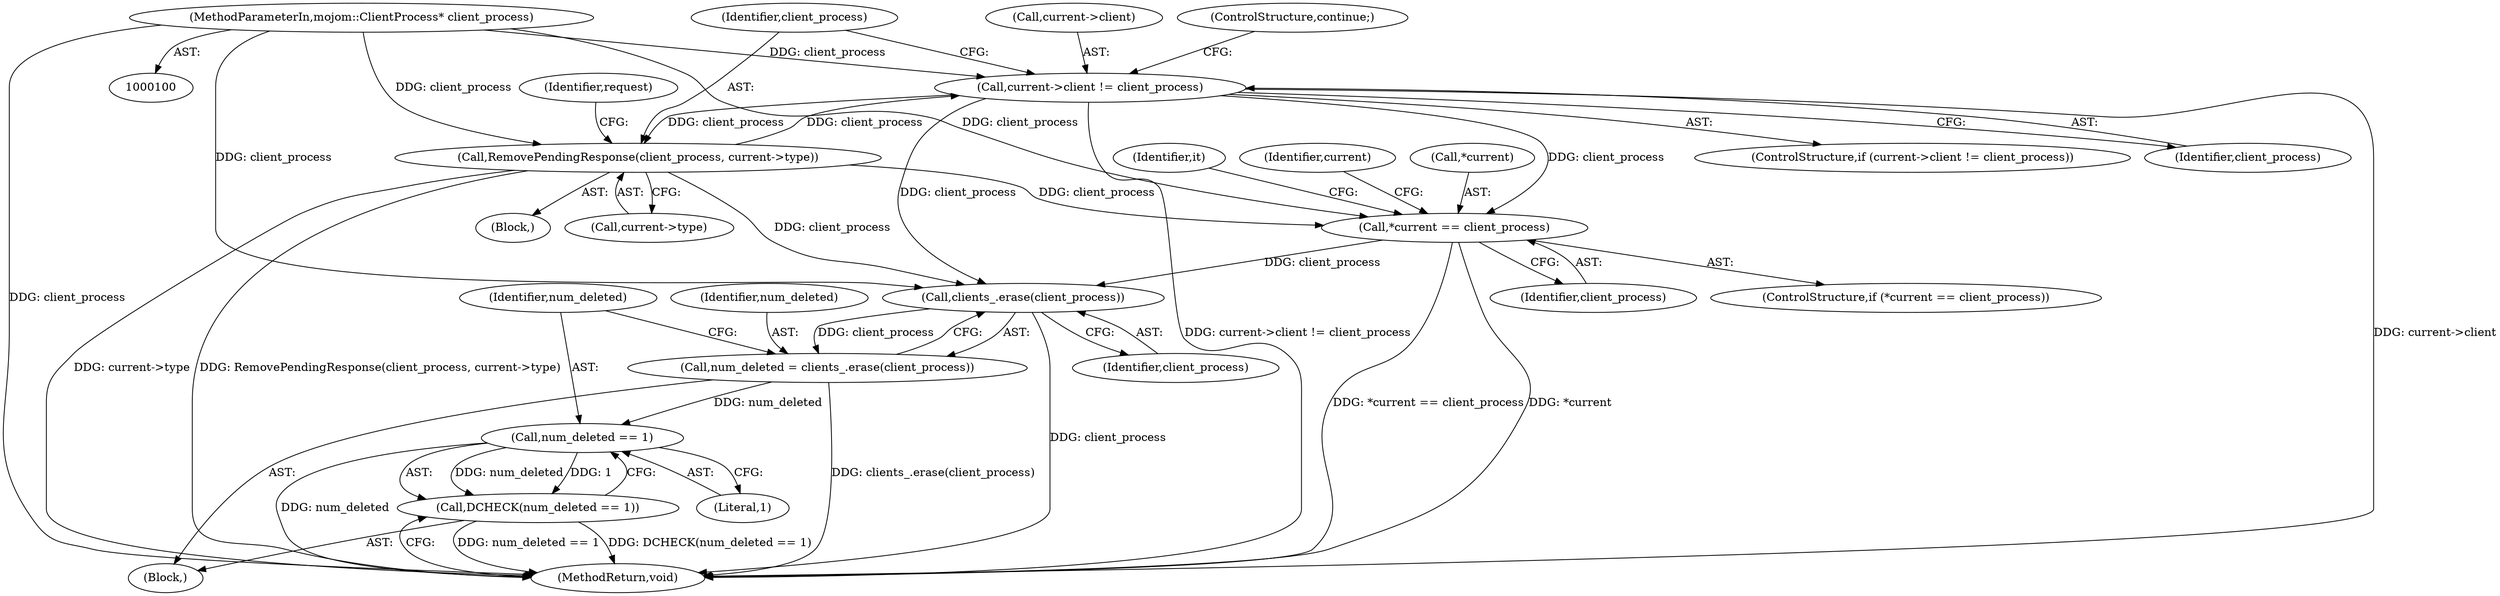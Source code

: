 digraph "0_Chrome_fa76a9f7ef6a028f83f97c181b150ecfd2b13be1_4@pointer" {
"1000101" [label="(MethodParameterIn,mojom::ClientProcess* client_process)"];
"1000127" [label="(Call,current->client != client_process)"];
"1000133" [label="(Call,RemovePendingResponse(client_process, current->type))"];
"1000164" [label="(Call,*current == client_process)"];
"1000187" [label="(Call,clients_.erase(client_process))"];
"1000185" [label="(Call,num_deleted = clients_.erase(client_process))"];
"1000190" [label="(Call,num_deleted == 1)"];
"1000189" [label="(Call,DCHECK(num_deleted == 1))"];
"1000101" [label="(MethodParameterIn,mojom::ClientProcess* client_process)"];
"1000140" [label="(Identifier,request)"];
"1000163" [label="(ControlStructure,if (*current == client_process))"];
"1000155" [label="(Identifier,it)"];
"1000186" [label="(Identifier,num_deleted)"];
"1000170" [label="(Identifier,current)"];
"1000135" [label="(Call,current->type)"];
"1000192" [label="(Literal,1)"];
"1000164" [label="(Call,*current == client_process)"];
"1000165" [label="(Call,*current)"];
"1000185" [label="(Call,num_deleted = clients_.erase(client_process))"];
"1000131" [label="(Identifier,client_process)"];
"1000133" [label="(Call,RemovePendingResponse(client_process, current->type))"];
"1000134" [label="(Identifier,client_process)"];
"1000193" [label="(MethodReturn,void)"];
"1000187" [label="(Call,clients_.erase(client_process))"];
"1000128" [label="(Call,current->client)"];
"1000189" [label="(Call,DCHECK(num_deleted == 1))"];
"1000126" [label="(ControlStructure,if (current->client != client_process))"];
"1000102" [label="(Block,)"];
"1000132" [label="(ControlStructure,continue;)"];
"1000120" [label="(Block,)"];
"1000167" [label="(Identifier,client_process)"];
"1000127" [label="(Call,current->client != client_process)"];
"1000191" [label="(Identifier,num_deleted)"];
"1000188" [label="(Identifier,client_process)"];
"1000190" [label="(Call,num_deleted == 1)"];
"1000101" -> "1000100"  [label="AST: "];
"1000101" -> "1000193"  [label="DDG: client_process"];
"1000101" -> "1000127"  [label="DDG: client_process"];
"1000101" -> "1000133"  [label="DDG: client_process"];
"1000101" -> "1000164"  [label="DDG: client_process"];
"1000101" -> "1000187"  [label="DDG: client_process"];
"1000127" -> "1000126"  [label="AST: "];
"1000127" -> "1000131"  [label="CFG: "];
"1000128" -> "1000127"  [label="AST: "];
"1000131" -> "1000127"  [label="AST: "];
"1000132" -> "1000127"  [label="CFG: "];
"1000134" -> "1000127"  [label="CFG: "];
"1000127" -> "1000193"  [label="DDG: current->client != client_process"];
"1000127" -> "1000193"  [label="DDG: current->client"];
"1000133" -> "1000127"  [label="DDG: client_process"];
"1000127" -> "1000133"  [label="DDG: client_process"];
"1000127" -> "1000164"  [label="DDG: client_process"];
"1000127" -> "1000187"  [label="DDG: client_process"];
"1000133" -> "1000120"  [label="AST: "];
"1000133" -> "1000135"  [label="CFG: "];
"1000134" -> "1000133"  [label="AST: "];
"1000135" -> "1000133"  [label="AST: "];
"1000140" -> "1000133"  [label="CFG: "];
"1000133" -> "1000193"  [label="DDG: RemovePendingResponse(client_process, current->type)"];
"1000133" -> "1000193"  [label="DDG: current->type"];
"1000133" -> "1000164"  [label="DDG: client_process"];
"1000133" -> "1000187"  [label="DDG: client_process"];
"1000164" -> "1000163"  [label="AST: "];
"1000164" -> "1000167"  [label="CFG: "];
"1000165" -> "1000164"  [label="AST: "];
"1000167" -> "1000164"  [label="AST: "];
"1000155" -> "1000164"  [label="CFG: "];
"1000170" -> "1000164"  [label="CFG: "];
"1000164" -> "1000193"  [label="DDG: *current == client_process"];
"1000164" -> "1000193"  [label="DDG: *current"];
"1000164" -> "1000187"  [label="DDG: client_process"];
"1000187" -> "1000185"  [label="AST: "];
"1000187" -> "1000188"  [label="CFG: "];
"1000188" -> "1000187"  [label="AST: "];
"1000185" -> "1000187"  [label="CFG: "];
"1000187" -> "1000193"  [label="DDG: client_process"];
"1000187" -> "1000185"  [label="DDG: client_process"];
"1000185" -> "1000102"  [label="AST: "];
"1000186" -> "1000185"  [label="AST: "];
"1000191" -> "1000185"  [label="CFG: "];
"1000185" -> "1000193"  [label="DDG: clients_.erase(client_process)"];
"1000185" -> "1000190"  [label="DDG: num_deleted"];
"1000190" -> "1000189"  [label="AST: "];
"1000190" -> "1000192"  [label="CFG: "];
"1000191" -> "1000190"  [label="AST: "];
"1000192" -> "1000190"  [label="AST: "];
"1000189" -> "1000190"  [label="CFG: "];
"1000190" -> "1000193"  [label="DDG: num_deleted"];
"1000190" -> "1000189"  [label="DDG: num_deleted"];
"1000190" -> "1000189"  [label="DDG: 1"];
"1000189" -> "1000102"  [label="AST: "];
"1000193" -> "1000189"  [label="CFG: "];
"1000189" -> "1000193"  [label="DDG: num_deleted == 1"];
"1000189" -> "1000193"  [label="DDG: DCHECK(num_deleted == 1)"];
}
